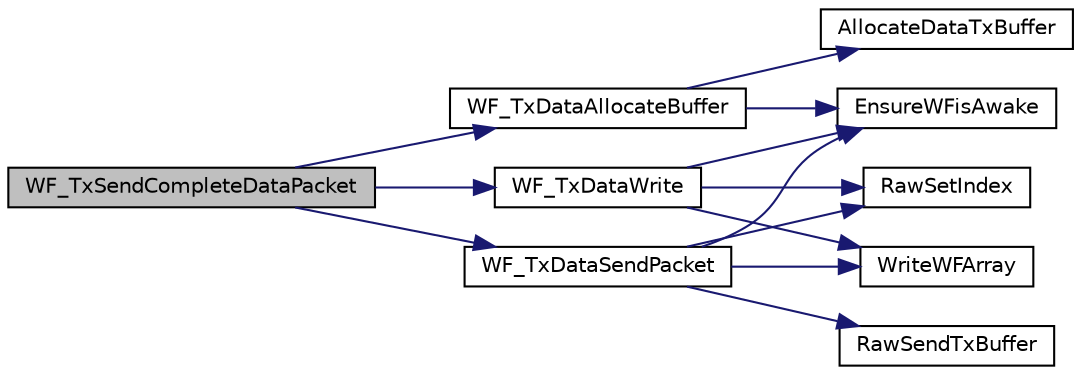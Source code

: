 digraph "WF_TxSendCompleteDataPacket"
{
  edge [fontname="Helvetica",fontsize="10",labelfontname="Helvetica",labelfontsize="10"];
  node [fontname="Helvetica",fontsize="10",shape=record];
  rankdir="LR";
  Node1 [label="WF_TxSendCompleteDataPacket",height=0.2,width=0.4,color="black", fillcolor="grey75", style="filled", fontcolor="black"];
  Node1 -> Node2 [color="midnightblue",fontsize="10",style="solid",fontname="Helvetica"];
  Node2 [label="WF_TxDataAllocateBuffer",height=0.2,width=0.4,color="black", fillcolor="white", style="filled",URL="$_w_f_data_tx_rx_8c.html#a1e0e56e8ae6c5977a24937b953778678"];
  Node2 -> Node3 [color="midnightblue",fontsize="10",style="solid",fontname="Helvetica"];
  Node3 [label="EnsureWFisAwake",height=0.2,width=0.4,color="black", fillcolor="white", style="filled",URL="$_w_f_driver_prv_8h.html#a967067df584a596445a8bc793df7933e"];
  Node2 -> Node4 [color="midnightblue",fontsize="10",style="solid",fontname="Helvetica"];
  Node4 [label="AllocateDataTxBuffer",height=0.2,width=0.4,color="black", fillcolor="white", style="filled",URL="$_w_f_raw_8h.html#a7516a7177c1b9a843d543c57c4192af5"];
  Node1 -> Node5 [color="midnightblue",fontsize="10",style="solid",fontname="Helvetica"];
  Node5 [label="WF_TxDataWrite",height=0.2,width=0.4,color="black", fillcolor="white", style="filled",URL="$_w_f_data_tx_rx_8c.html#ac716bab4b82ee4be76c366ba119ac2c4"];
  Node5 -> Node3 [color="midnightblue",fontsize="10",style="solid",fontname="Helvetica"];
  Node5 -> Node6 [color="midnightblue",fontsize="10",style="solid",fontname="Helvetica"];
  Node6 [label="RawSetIndex",height=0.2,width=0.4,color="black", fillcolor="white", style="filled",URL="$_w_f_raw_8h.html#a0992ec8558dd60d4d002ea18d557dcdc"];
  Node5 -> Node7 [color="midnightblue",fontsize="10",style="solid",fontname="Helvetica"];
  Node7 [label="WriteWFArray",height=0.2,width=0.4,color="black", fillcolor="white", style="filled",URL="$_w_f_driver_prv_8h.html#a69e34fc74d382dcee04fe866032c3721"];
  Node1 -> Node8 [color="midnightblue",fontsize="10",style="solid",fontname="Helvetica"];
  Node8 [label="WF_TxDataSendPacket",height=0.2,width=0.4,color="black", fillcolor="white", style="filled",URL="$_w_f_data_tx_rx_8c.html#a536a932069cbd1758e64153fb4991dad"];
  Node8 -> Node3 [color="midnightblue",fontsize="10",style="solid",fontname="Helvetica"];
  Node8 -> Node6 [color="midnightblue",fontsize="10",style="solid",fontname="Helvetica"];
  Node8 -> Node7 [color="midnightblue",fontsize="10",style="solid",fontname="Helvetica"];
  Node8 -> Node9 [color="midnightblue",fontsize="10",style="solid",fontname="Helvetica"];
  Node9 [label="RawSendTxBuffer",height=0.2,width=0.4,color="black", fillcolor="white", style="filled",URL="$_w_f_raw_8h.html#a16c4aa8238b4dec33fe41a8e09674112"];
}

